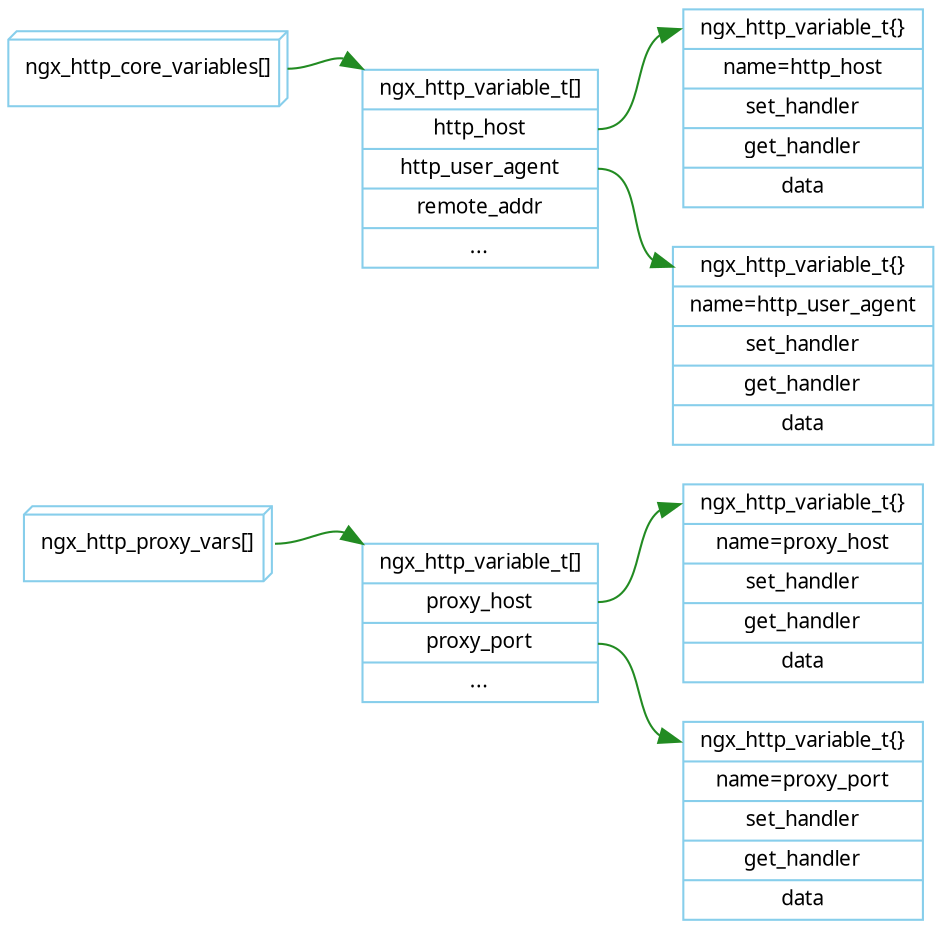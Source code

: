 digraph ngx_http_variables {

   rankdir=LR;
   node [shape=record, color=skyblue, fontname="Verdana", fontsize=10];
   edge [color=forestgreen, fontname="Verdana", fontsize=10];


   ngx_http_proxy_vars [shape="box3d", label="ngx_http_proxy_vars\[\]"];
   ngx_http_variable_array2 [label="<head>ngx_http_variable_t\[\]|<host>proxy_host|<port>proxy_port|..."];
   ngx_http_variable_t_proxy_host [label="<head>ngx_http_variable_t\{\}|name=proxy_host|set_handler|get_handler|data"];
   ngx_http_variable_t_proxy_port [label="<head>ngx_http_variable_t\{\}|name=proxy_port|set_handler|get_handler|data"];


   ngx_http_proxy_vars:e -> ngx_http_variable_array2:head:nw;
   ngx_http_variable_array2:host -> ngx_http_variable_t_proxy_host:head;
   ngx_http_variable_array2:port -> ngx_http_variable_t_proxy_port:head;


   
   ngx_http_core_variables [shape="box3d", label="ngx_http_core_variables\[\]"];
   ngx_http_variable_array [label="<head>ngx_http_variable_t\[\]|<host>http_host|<user_agent>http_user_agent|<remote_addr>remote_addr|..."];
   ngx_http_variable_t_http_host [label="<head>ngx_http_variable_t\{\}|name=http_host|set_handler|get_handler|data"];
   ngx_http_variable_t_http_user_agent [label="<head>ngx_http_variable_t\{\}|name=http_user_agent|set_handler|get_handler|data"];


   ngx_http_core_variables:e -> ngx_http_variable_array:head:nw;
   ngx_http_variable_array:host -> ngx_http_variable_t_http_host:head;
   ngx_http_variable_array:user_agent -> ngx_http_variable_t_http_user_agent:head;


}